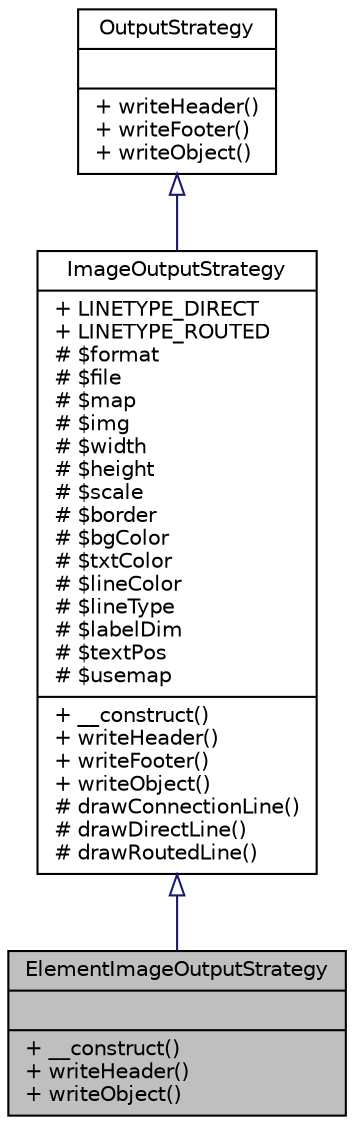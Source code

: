digraph "ElementImageOutputStrategy"
{
  edge [fontname="Helvetica",fontsize="10",labelfontname="Helvetica",labelfontsize="10"];
  node [fontname="Helvetica",fontsize="10",shape=record];
  Node0 [label="{ElementImageOutputStrategy\n||+ __construct()\l+ writeHeader()\l+ writeObject()\l}",height=0.2,width=0.4,color="black", fillcolor="grey75", style="filled", fontcolor="black"];
  Node1 -> Node0 [dir="back",color="midnightblue",fontsize="10",style="solid",arrowtail="onormal",fontname="Helvetica"];
  Node1 [label="{ImageOutputStrategy\n|+ LINETYPE_DIRECT\l+ LINETYPE_ROUTED\l# $format\l# $file\l# $map\l# $img\l# $width\l# $height\l# $scale\l# $border\l# $bgColor\l# $txtColor\l# $lineColor\l# $lineType\l# $labelDim\l# $textPos\l# $usemap\l|+ __construct()\l+ writeHeader()\l+ writeFooter()\l+ writeObject()\l# drawConnectionLine()\l# drawDirectLine()\l# drawRoutedLine()\l}",height=0.2,width=0.4,color="black", fillcolor="white", style="filled",URL="$classwcmf_1_1lib_1_1model_1_1output_1_1_image_output_strategy.html",tooltip="ImageOutputStrategy outputs a tree of objects into an image file. "];
  Node2 -> Node1 [dir="back",color="midnightblue",fontsize="10",style="solid",arrowtail="onormal",fontname="Helvetica"];
  Node2 [label="{OutputStrategy\n||+ writeHeader()\l+ writeFooter()\l+ writeObject()\l}",height=0.2,width=0.4,color="black", fillcolor="white", style="filled",URL="$interfacewcmf_1_1lib_1_1persistence_1_1output_1_1_output_strategy.html",tooltip="OutputStrategy defines the interface for classes that write an object&#39;s content to a destination (cal..."];
}
